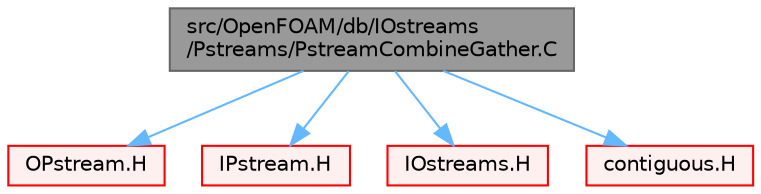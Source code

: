 digraph "src/OpenFOAM/db/IOstreams/Pstreams/PstreamCombineGather.C"
{
 // LATEX_PDF_SIZE
  bgcolor="transparent";
  edge [fontname=Helvetica,fontsize=10,labelfontname=Helvetica,labelfontsize=10];
  node [fontname=Helvetica,fontsize=10,shape=box,height=0.2,width=0.4];
  Node1 [id="Node000001",label="src/OpenFOAM/db/IOstreams\l/Pstreams/PstreamCombineGather.C",height=0.2,width=0.4,color="gray40", fillcolor="grey60", style="filled", fontcolor="black",tooltip="Variant of gather, scatter. Normal gather uses:"];
  Node1 -> Node2 [id="edge1_Node000001_Node000002",color="steelblue1",style="solid",tooltip=" "];
  Node2 [id="Node000002",label="OPstream.H",height=0.2,width=0.4,color="red", fillcolor="#FFF0F0", style="filled",URL="$OPstream_8H.html",tooltip=" "];
  Node1 -> Node147 [id="edge2_Node000001_Node000147",color="steelblue1",style="solid",tooltip=" "];
  Node147 [id="Node000147",label="IPstream.H",height=0.2,width=0.4,color="red", fillcolor="#FFF0F0", style="filled",URL="$IPstream_8H.html",tooltip=" "];
  Node1 -> Node149 [id="edge3_Node000001_Node000149",color="steelblue1",style="solid",tooltip=" "];
  Node149 [id="Node000149",label="IOstreams.H",height=0.2,width=0.4,color="red", fillcolor="#FFF0F0", style="filled",URL="$IOstreams_8H.html",tooltip="Useful combination of include files which define Sin, Sout and Serr and the use of IO streams general..."];
  Node1 -> Node82 [id="edge4_Node000001_Node000082",color="steelblue1",style="solid",tooltip=" "];
  Node82 [id="Node000082",label="contiguous.H",height=0.2,width=0.4,color="red", fillcolor="#FFF0F0", style="filled",URL="$contiguous_8H.html",tooltip=" "];
}
